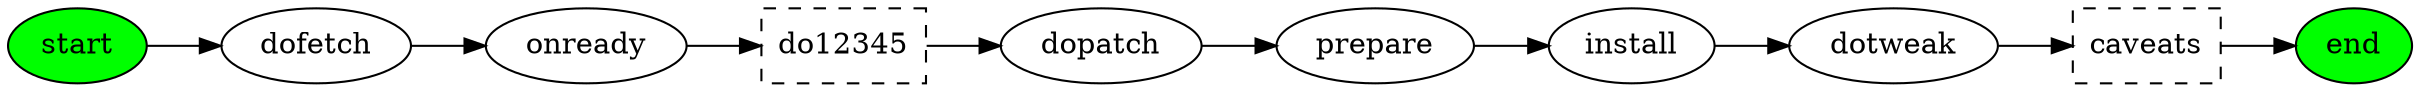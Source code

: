 digraph {
    rankdir="LR"
    start -> dofetch -> onready -> do12345 -> dopatch -> prepare -> install -> dotweak -> caveats -> end
    do12345 [shape="box"; style="dashed"];
    caveats [shape="box"; style="dashed"];
    start [fillcolor="green";style=filled]
    end [fillcolor="green";style=filled]
}
